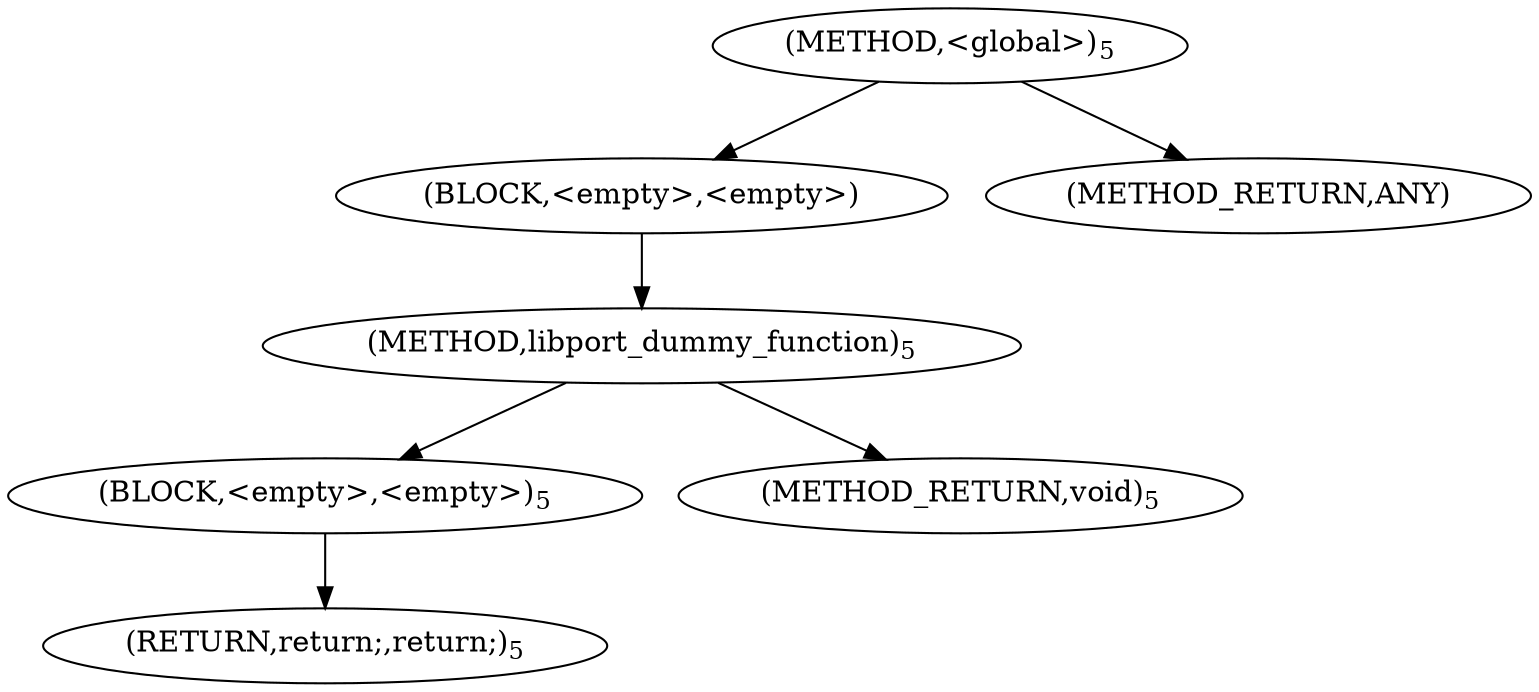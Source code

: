 digraph "&lt;global&gt;" {  
"77977" [label = <(METHOD,&lt;global&gt;)<SUB>5</SUB>> ]
"77978" [label = <(BLOCK,&lt;empty&gt;,&lt;empty&gt;)> ]
"77979" [label = <(METHOD,libport_dummy_function)<SUB>5</SUB>> ]
"77980" [label = <(BLOCK,&lt;empty&gt;,&lt;empty&gt;)<SUB>5</SUB>> ]
"77981" [label = <(RETURN,return;,return;)<SUB>5</SUB>> ]
"77982" [label = <(METHOD_RETURN,void)<SUB>5</SUB>> ]
"77984" [label = <(METHOD_RETURN,ANY)> ]
  "77977" -> "77978" 
  "77977" -> "77984" 
  "77978" -> "77979" 
  "77979" -> "77980" 
  "77979" -> "77982" 
  "77980" -> "77981" 
}
